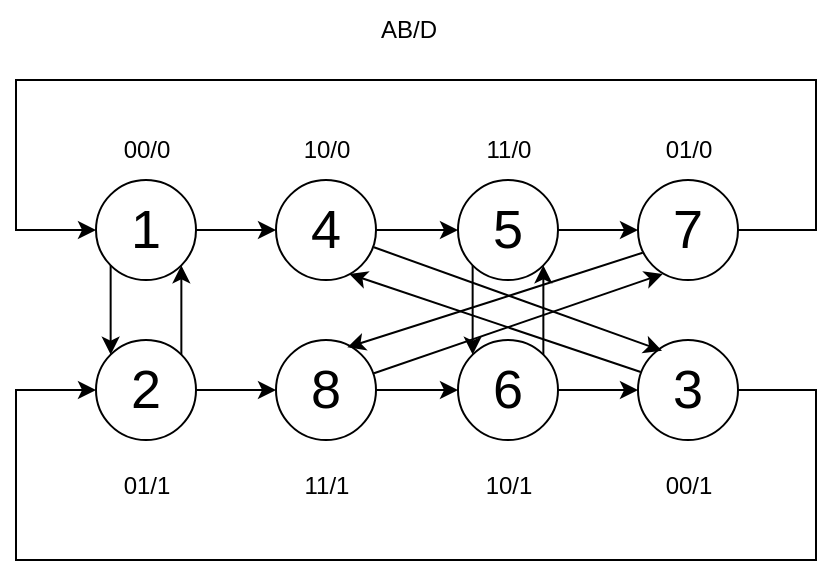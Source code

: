 <mxfile version="22.0.8" type="github">
  <diagram name="Page-1" id="Q-JVZddTlde22nPBbQ9p">
    <mxGraphModel dx="636" dy="328" grid="1" gridSize="10" guides="1" tooltips="1" connect="1" arrows="1" fold="1" page="1" pageScale="1" pageWidth="827" pageHeight="1169" math="0" shadow="0">
      <root>
        <mxCell id="0" />
        <mxCell id="1" parent="0" />
        <mxCell id="9M9Ii_pN4NKI0fUzIShf-1" value="&lt;font style=&quot;font-size: 27px;&quot;&gt;1&lt;/font&gt;" style="ellipse;whiteSpace=wrap;html=1;aspect=fixed;" vertex="1" parent="1">
          <mxGeometry x="280" y="130" width="50" height="50" as="geometry" />
        </mxCell>
        <mxCell id="9M9Ii_pN4NKI0fUzIShf-3" value="&lt;span style=&quot;font-size: 27px;&quot;&gt;2&lt;/span&gt;" style="ellipse;whiteSpace=wrap;html=1;aspect=fixed;" vertex="1" parent="1">
          <mxGeometry x="280" y="210" width="50" height="50" as="geometry" />
        </mxCell>
        <mxCell id="9M9Ii_pN4NKI0fUzIShf-4" value="&lt;font style=&quot;font-size: 27px;&quot;&gt;3&lt;/font&gt;" style="ellipse;whiteSpace=wrap;html=1;aspect=fixed;" vertex="1" parent="1">
          <mxGeometry x="551" y="210" width="50" height="50" as="geometry" />
        </mxCell>
        <mxCell id="9M9Ii_pN4NKI0fUzIShf-5" value="&lt;font style=&quot;font-size: 27px;&quot;&gt;4&lt;/font&gt;" style="ellipse;whiteSpace=wrap;html=1;aspect=fixed;" vertex="1" parent="1">
          <mxGeometry x="370" y="130" width="50" height="50" as="geometry" />
        </mxCell>
        <mxCell id="9M9Ii_pN4NKI0fUzIShf-6" value="&lt;font style=&quot;font-size: 27px;&quot;&gt;5&lt;/font&gt;" style="ellipse;whiteSpace=wrap;html=1;aspect=fixed;" vertex="1" parent="1">
          <mxGeometry x="461" y="130" width="50" height="50" as="geometry" />
        </mxCell>
        <mxCell id="9M9Ii_pN4NKI0fUzIShf-7" value="&lt;font style=&quot;font-size: 27px;&quot;&gt;6&lt;br&gt;&lt;/font&gt;" style="ellipse;whiteSpace=wrap;html=1;aspect=fixed;" vertex="1" parent="1">
          <mxGeometry x="461" y="210" width="50" height="50" as="geometry" />
        </mxCell>
        <mxCell id="9M9Ii_pN4NKI0fUzIShf-8" value="&lt;font style=&quot;font-size: 27px;&quot;&gt;7&lt;/font&gt;" style="ellipse;whiteSpace=wrap;html=1;aspect=fixed;" vertex="1" parent="1">
          <mxGeometry x="551" y="130" width="50" height="50" as="geometry" />
        </mxCell>
        <mxCell id="9M9Ii_pN4NKI0fUzIShf-9" value="&lt;font style=&quot;font-size: 27px;&quot;&gt;8&lt;/font&gt;" style="ellipse;whiteSpace=wrap;html=1;aspect=fixed;" vertex="1" parent="1">
          <mxGeometry x="370" y="210" width="50" height="50" as="geometry" />
        </mxCell>
        <mxCell id="9M9Ii_pN4NKI0fUzIShf-28" value="AB/D" style="text;html=1;align=center;verticalAlign=middle;resizable=0;points=[];autosize=1;strokeColor=none;fillColor=none;" vertex="1" parent="1">
          <mxGeometry x="411" y="40" width="50" height="30" as="geometry" />
        </mxCell>
        <mxCell id="9M9Ii_pN4NKI0fUzIShf-29" value="00/0" style="text;html=1;align=center;verticalAlign=middle;resizable=0;points=[];autosize=1;strokeColor=none;fillColor=none;" vertex="1" parent="1">
          <mxGeometry x="280" y="100" width="50" height="30" as="geometry" />
        </mxCell>
        <mxCell id="9M9Ii_pN4NKI0fUzIShf-30" value="01/1" style="text;html=1;align=center;verticalAlign=middle;resizable=0;points=[];autosize=1;strokeColor=none;fillColor=none;" vertex="1" parent="1">
          <mxGeometry x="280" y="268" width="50" height="30" as="geometry" />
        </mxCell>
        <mxCell id="9M9Ii_pN4NKI0fUzIShf-31" value="00/1" style="text;html=1;align=center;verticalAlign=middle;resizable=0;points=[];autosize=1;strokeColor=none;fillColor=none;" vertex="1" parent="1">
          <mxGeometry x="551" y="268" width="50" height="30" as="geometry" />
        </mxCell>
        <mxCell id="9M9Ii_pN4NKI0fUzIShf-32" value="10/0" style="text;html=1;align=center;verticalAlign=middle;resizable=0;points=[];autosize=1;strokeColor=none;fillColor=none;" vertex="1" parent="1">
          <mxGeometry x="370" y="100" width="50" height="30" as="geometry" />
        </mxCell>
        <mxCell id="9M9Ii_pN4NKI0fUzIShf-33" value="11/0" style="text;html=1;align=center;verticalAlign=middle;resizable=0;points=[];autosize=1;strokeColor=none;fillColor=none;" vertex="1" parent="1">
          <mxGeometry x="461" y="100" width="50" height="30" as="geometry" />
        </mxCell>
        <mxCell id="9M9Ii_pN4NKI0fUzIShf-34" value="10/1" style="text;html=1;align=center;verticalAlign=middle;resizable=0;points=[];autosize=1;strokeColor=none;fillColor=none;" vertex="1" parent="1">
          <mxGeometry x="461" y="268" width="50" height="30" as="geometry" />
        </mxCell>
        <mxCell id="9M9Ii_pN4NKI0fUzIShf-35" value="01/0" style="text;html=1;align=center;verticalAlign=middle;resizable=0;points=[];autosize=1;strokeColor=none;fillColor=none;" vertex="1" parent="1">
          <mxGeometry x="551" y="100" width="50" height="30" as="geometry" />
        </mxCell>
        <mxCell id="9M9Ii_pN4NKI0fUzIShf-36" value="11/1" style="text;html=1;align=center;verticalAlign=middle;resizable=0;points=[];autosize=1;strokeColor=none;fillColor=none;" vertex="1" parent="1">
          <mxGeometry x="370" y="268" width="50" height="30" as="geometry" />
        </mxCell>
        <mxCell id="9M9Ii_pN4NKI0fUzIShf-38" value="" style="endArrow=classic;html=1;rounded=0;exitX=1;exitY=0.5;exitDx=0;exitDy=0;entryX=0;entryY=0.5;entryDx=0;entryDy=0;" edge="1" parent="1" source="9M9Ii_pN4NKI0fUzIShf-1" target="9M9Ii_pN4NKI0fUzIShf-5">
          <mxGeometry width="50" height="50" relative="1" as="geometry">
            <mxPoint x="400" y="180" as="sourcePoint" />
            <mxPoint x="450" y="130" as="targetPoint" />
          </mxGeometry>
        </mxCell>
        <mxCell id="9M9Ii_pN4NKI0fUzIShf-39" value="" style="endArrow=classic;html=1;rounded=0;exitX=1;exitY=0.5;exitDx=0;exitDy=0;entryX=0;entryY=0.5;entryDx=0;entryDy=0;" edge="1" parent="1" source="9M9Ii_pN4NKI0fUzIShf-5" target="9M9Ii_pN4NKI0fUzIShf-6">
          <mxGeometry width="50" height="50" relative="1" as="geometry">
            <mxPoint x="340" y="165" as="sourcePoint" />
            <mxPoint x="380" y="165" as="targetPoint" />
          </mxGeometry>
        </mxCell>
        <mxCell id="9M9Ii_pN4NKI0fUzIShf-40" value="" style="endArrow=classic;html=1;rounded=0;exitX=1;exitY=0.5;exitDx=0;exitDy=0;entryX=0;entryY=0.5;entryDx=0;entryDy=0;" edge="1" parent="1" source="9M9Ii_pN4NKI0fUzIShf-6" target="9M9Ii_pN4NKI0fUzIShf-8">
          <mxGeometry width="50" height="50" relative="1" as="geometry">
            <mxPoint x="520" y="114.67" as="sourcePoint" />
            <mxPoint x="560" y="114.67" as="targetPoint" />
          </mxGeometry>
        </mxCell>
        <mxCell id="9M9Ii_pN4NKI0fUzIShf-41" value="" style="endArrow=classic;html=1;rounded=0;exitX=1;exitY=0.5;exitDx=0;exitDy=0;entryX=0;entryY=0.5;entryDx=0;entryDy=0;" edge="1" parent="1" source="9M9Ii_pN4NKI0fUzIShf-3" target="9M9Ii_pN4NKI0fUzIShf-9">
          <mxGeometry width="50" height="50" relative="1" as="geometry">
            <mxPoint x="330" y="200" as="sourcePoint" />
            <mxPoint x="370" y="200" as="targetPoint" />
          </mxGeometry>
        </mxCell>
        <mxCell id="9M9Ii_pN4NKI0fUzIShf-42" value="" style="endArrow=classic;html=1;rounded=0;exitX=1;exitY=0.5;exitDx=0;exitDy=0;entryX=0;entryY=0.5;entryDx=0;entryDy=0;" edge="1" parent="1" source="9M9Ii_pN4NKI0fUzIShf-9" target="9M9Ii_pN4NKI0fUzIShf-7">
          <mxGeometry width="50" height="50" relative="1" as="geometry">
            <mxPoint x="420" y="268" as="sourcePoint" />
            <mxPoint x="460" y="268" as="targetPoint" />
          </mxGeometry>
        </mxCell>
        <mxCell id="9M9Ii_pN4NKI0fUzIShf-43" value="" style="endArrow=classic;html=1;rounded=0;exitX=1;exitY=0.5;exitDx=0;exitDy=0;entryX=0;entryY=0.5;entryDx=0;entryDy=0;" edge="1" parent="1" source="9M9Ii_pN4NKI0fUzIShf-7" target="9M9Ii_pN4NKI0fUzIShf-4">
          <mxGeometry width="50" height="50" relative="1" as="geometry">
            <mxPoint x="380" y="205" as="sourcePoint" />
            <mxPoint x="420" y="205" as="targetPoint" />
          </mxGeometry>
        </mxCell>
        <mxCell id="9M9Ii_pN4NKI0fUzIShf-44" value="" style="endArrow=classic;html=1;rounded=0;exitX=1;exitY=0.5;exitDx=0;exitDy=0;entryX=0;entryY=0.5;entryDx=0;entryDy=0;" edge="1" parent="1" source="9M9Ii_pN4NKI0fUzIShf-8" target="9M9Ii_pN4NKI0fUzIShf-1">
          <mxGeometry width="50" height="50" relative="1" as="geometry">
            <mxPoint x="620" y="200" as="sourcePoint" />
            <mxPoint x="670" y="150" as="targetPoint" />
            <Array as="points">
              <mxPoint x="640" y="155" />
              <mxPoint x="640" y="80" />
              <mxPoint x="240" y="80" />
              <mxPoint x="240" y="155" />
            </Array>
          </mxGeometry>
        </mxCell>
        <mxCell id="9M9Ii_pN4NKI0fUzIShf-45" value="" style="endArrow=classic;html=1;rounded=0;exitX=1;exitY=0.5;exitDx=0;exitDy=0;entryX=0;entryY=0.5;entryDx=0;entryDy=0;" edge="1" parent="1" source="9M9Ii_pN4NKI0fUzIShf-4" target="9M9Ii_pN4NKI0fUzIShf-3">
          <mxGeometry width="50" height="50" relative="1" as="geometry">
            <mxPoint x="390" y="215" as="sourcePoint" />
            <mxPoint x="640" y="235" as="targetPoint" />
            <Array as="points">
              <mxPoint x="640" y="235" />
              <mxPoint x="640" y="320" />
              <mxPoint x="240" y="320" />
              <mxPoint x="240" y="235" />
            </Array>
          </mxGeometry>
        </mxCell>
        <mxCell id="9M9Ii_pN4NKI0fUzIShf-46" value="" style="endArrow=classic;html=1;rounded=0;exitX=0;exitY=1;exitDx=0;exitDy=0;entryX=0;entryY=0;entryDx=0;entryDy=0;" edge="1" parent="1" source="9M9Ii_pN4NKI0fUzIShf-1" target="9M9Ii_pN4NKI0fUzIShf-3">
          <mxGeometry width="50" height="50" relative="1" as="geometry">
            <mxPoint x="400" y="225" as="sourcePoint" />
            <mxPoint x="440" y="225" as="targetPoint" />
          </mxGeometry>
        </mxCell>
        <mxCell id="9M9Ii_pN4NKI0fUzIShf-47" value="" style="endArrow=classic;html=1;rounded=0;exitX=1;exitY=0;exitDx=0;exitDy=0;entryX=1;entryY=1;entryDx=0;entryDy=0;" edge="1" parent="1" source="9M9Ii_pN4NKI0fUzIShf-3" target="9M9Ii_pN4NKI0fUzIShf-1">
          <mxGeometry width="50" height="50" relative="1" as="geometry">
            <mxPoint x="410" y="235" as="sourcePoint" />
            <mxPoint x="450" y="235" as="targetPoint" />
          </mxGeometry>
        </mxCell>
        <mxCell id="9M9Ii_pN4NKI0fUzIShf-48" value="" style="endArrow=classic;html=1;rounded=0;exitX=0.98;exitY=0.673;exitDx=0;exitDy=0;entryX=0.24;entryY=0.107;entryDx=0;entryDy=0;exitPerimeter=0;entryPerimeter=0;" edge="1" parent="1" source="9M9Ii_pN4NKI0fUzIShf-5" target="9M9Ii_pN4NKI0fUzIShf-4">
          <mxGeometry width="50" height="50" relative="1" as="geometry">
            <mxPoint x="420" y="245" as="sourcePoint" />
            <mxPoint x="460" y="210" as="targetPoint" />
          </mxGeometry>
        </mxCell>
        <mxCell id="9M9Ii_pN4NKI0fUzIShf-49" value="" style="endArrow=classic;html=1;rounded=0;exitX=0.047;exitY=0.727;exitDx=0;exitDy=0;entryX=0.713;entryY=0.073;entryDx=0;entryDy=0;entryPerimeter=0;exitPerimeter=0;" edge="1" parent="1" source="9M9Ii_pN4NKI0fUzIShf-8" target="9M9Ii_pN4NKI0fUzIShf-9">
          <mxGeometry width="50" height="50" relative="1" as="geometry">
            <mxPoint x="430" y="255" as="sourcePoint" />
            <mxPoint x="470" y="255" as="targetPoint" />
            <Array as="points">
              <mxPoint x="480" y="190" />
            </Array>
          </mxGeometry>
        </mxCell>
        <mxCell id="9M9Ii_pN4NKI0fUzIShf-50" value="" style="endArrow=classic;html=1;rounded=0;exitX=0.98;exitY=0.333;exitDx=0;exitDy=0;entryX=0.247;entryY=0.94;entryDx=0;entryDy=0;exitPerimeter=0;entryPerimeter=0;" edge="1" parent="1" source="9M9Ii_pN4NKI0fUzIShf-9" target="9M9Ii_pN4NKI0fUzIShf-8">
          <mxGeometry width="50" height="50" relative="1" as="geometry">
            <mxPoint x="440" y="265" as="sourcePoint" />
            <mxPoint x="480" y="265" as="targetPoint" />
          </mxGeometry>
        </mxCell>
        <mxCell id="9M9Ii_pN4NKI0fUzIShf-51" value="" style="endArrow=classic;html=1;rounded=0;exitX=0;exitY=1;exitDx=0;exitDy=0;entryX=0;entryY=0;entryDx=0;entryDy=0;" edge="1" parent="1" source="9M9Ii_pN4NKI0fUzIShf-6" target="9M9Ii_pN4NKI0fUzIShf-7">
          <mxGeometry width="50" height="50" relative="1" as="geometry">
            <mxPoint x="435.79" y="180" as="sourcePoint" />
            <mxPoint x="435.79" y="224" as="targetPoint" />
          </mxGeometry>
        </mxCell>
        <mxCell id="9M9Ii_pN4NKI0fUzIShf-52" value="" style="endArrow=classic;html=1;rounded=0;exitX=1;exitY=0;exitDx=0;exitDy=0;entryX=1;entryY=1;entryDx=0;entryDy=0;" edge="1" parent="1" source="9M9Ii_pN4NKI0fUzIShf-7" target="9M9Ii_pN4NKI0fUzIShf-6">
          <mxGeometry width="50" height="50" relative="1" as="geometry">
            <mxPoint x="307" y="193" as="sourcePoint" />
            <mxPoint x="307" y="237" as="targetPoint" />
          </mxGeometry>
        </mxCell>
        <mxCell id="9M9Ii_pN4NKI0fUzIShf-53" value="" style="endArrow=classic;html=1;rounded=0;exitX=0.027;exitY=0.32;exitDx=0;exitDy=0;entryX=0.733;entryY=0.94;entryDx=0;entryDy=0;exitPerimeter=0;entryPerimeter=0;" edge="1" parent="1" source="9M9Ii_pN4NKI0fUzIShf-4" target="9M9Ii_pN4NKI0fUzIShf-5">
          <mxGeometry width="50" height="50" relative="1" as="geometry">
            <mxPoint x="317" y="203" as="sourcePoint" />
            <mxPoint x="317" y="247" as="targetPoint" />
          </mxGeometry>
        </mxCell>
      </root>
    </mxGraphModel>
  </diagram>
</mxfile>
